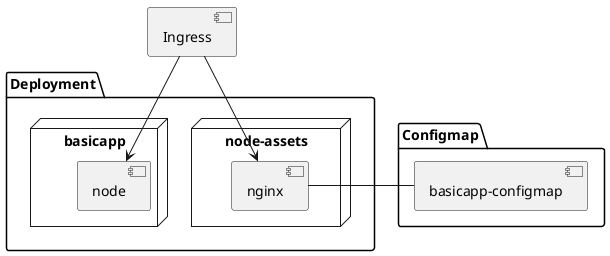 @startuml

package "Deployment" {
  node "node-assets" {
    [nginx]
  }

  node "basicapp" {
    [node]
  }

}


package "Configmap" {
  [basicapp-configmap]
}

[Ingress] --> [nginx]
[Ingress] --> [node]
[nginx] - [basicapp-configmap]

@enduml
